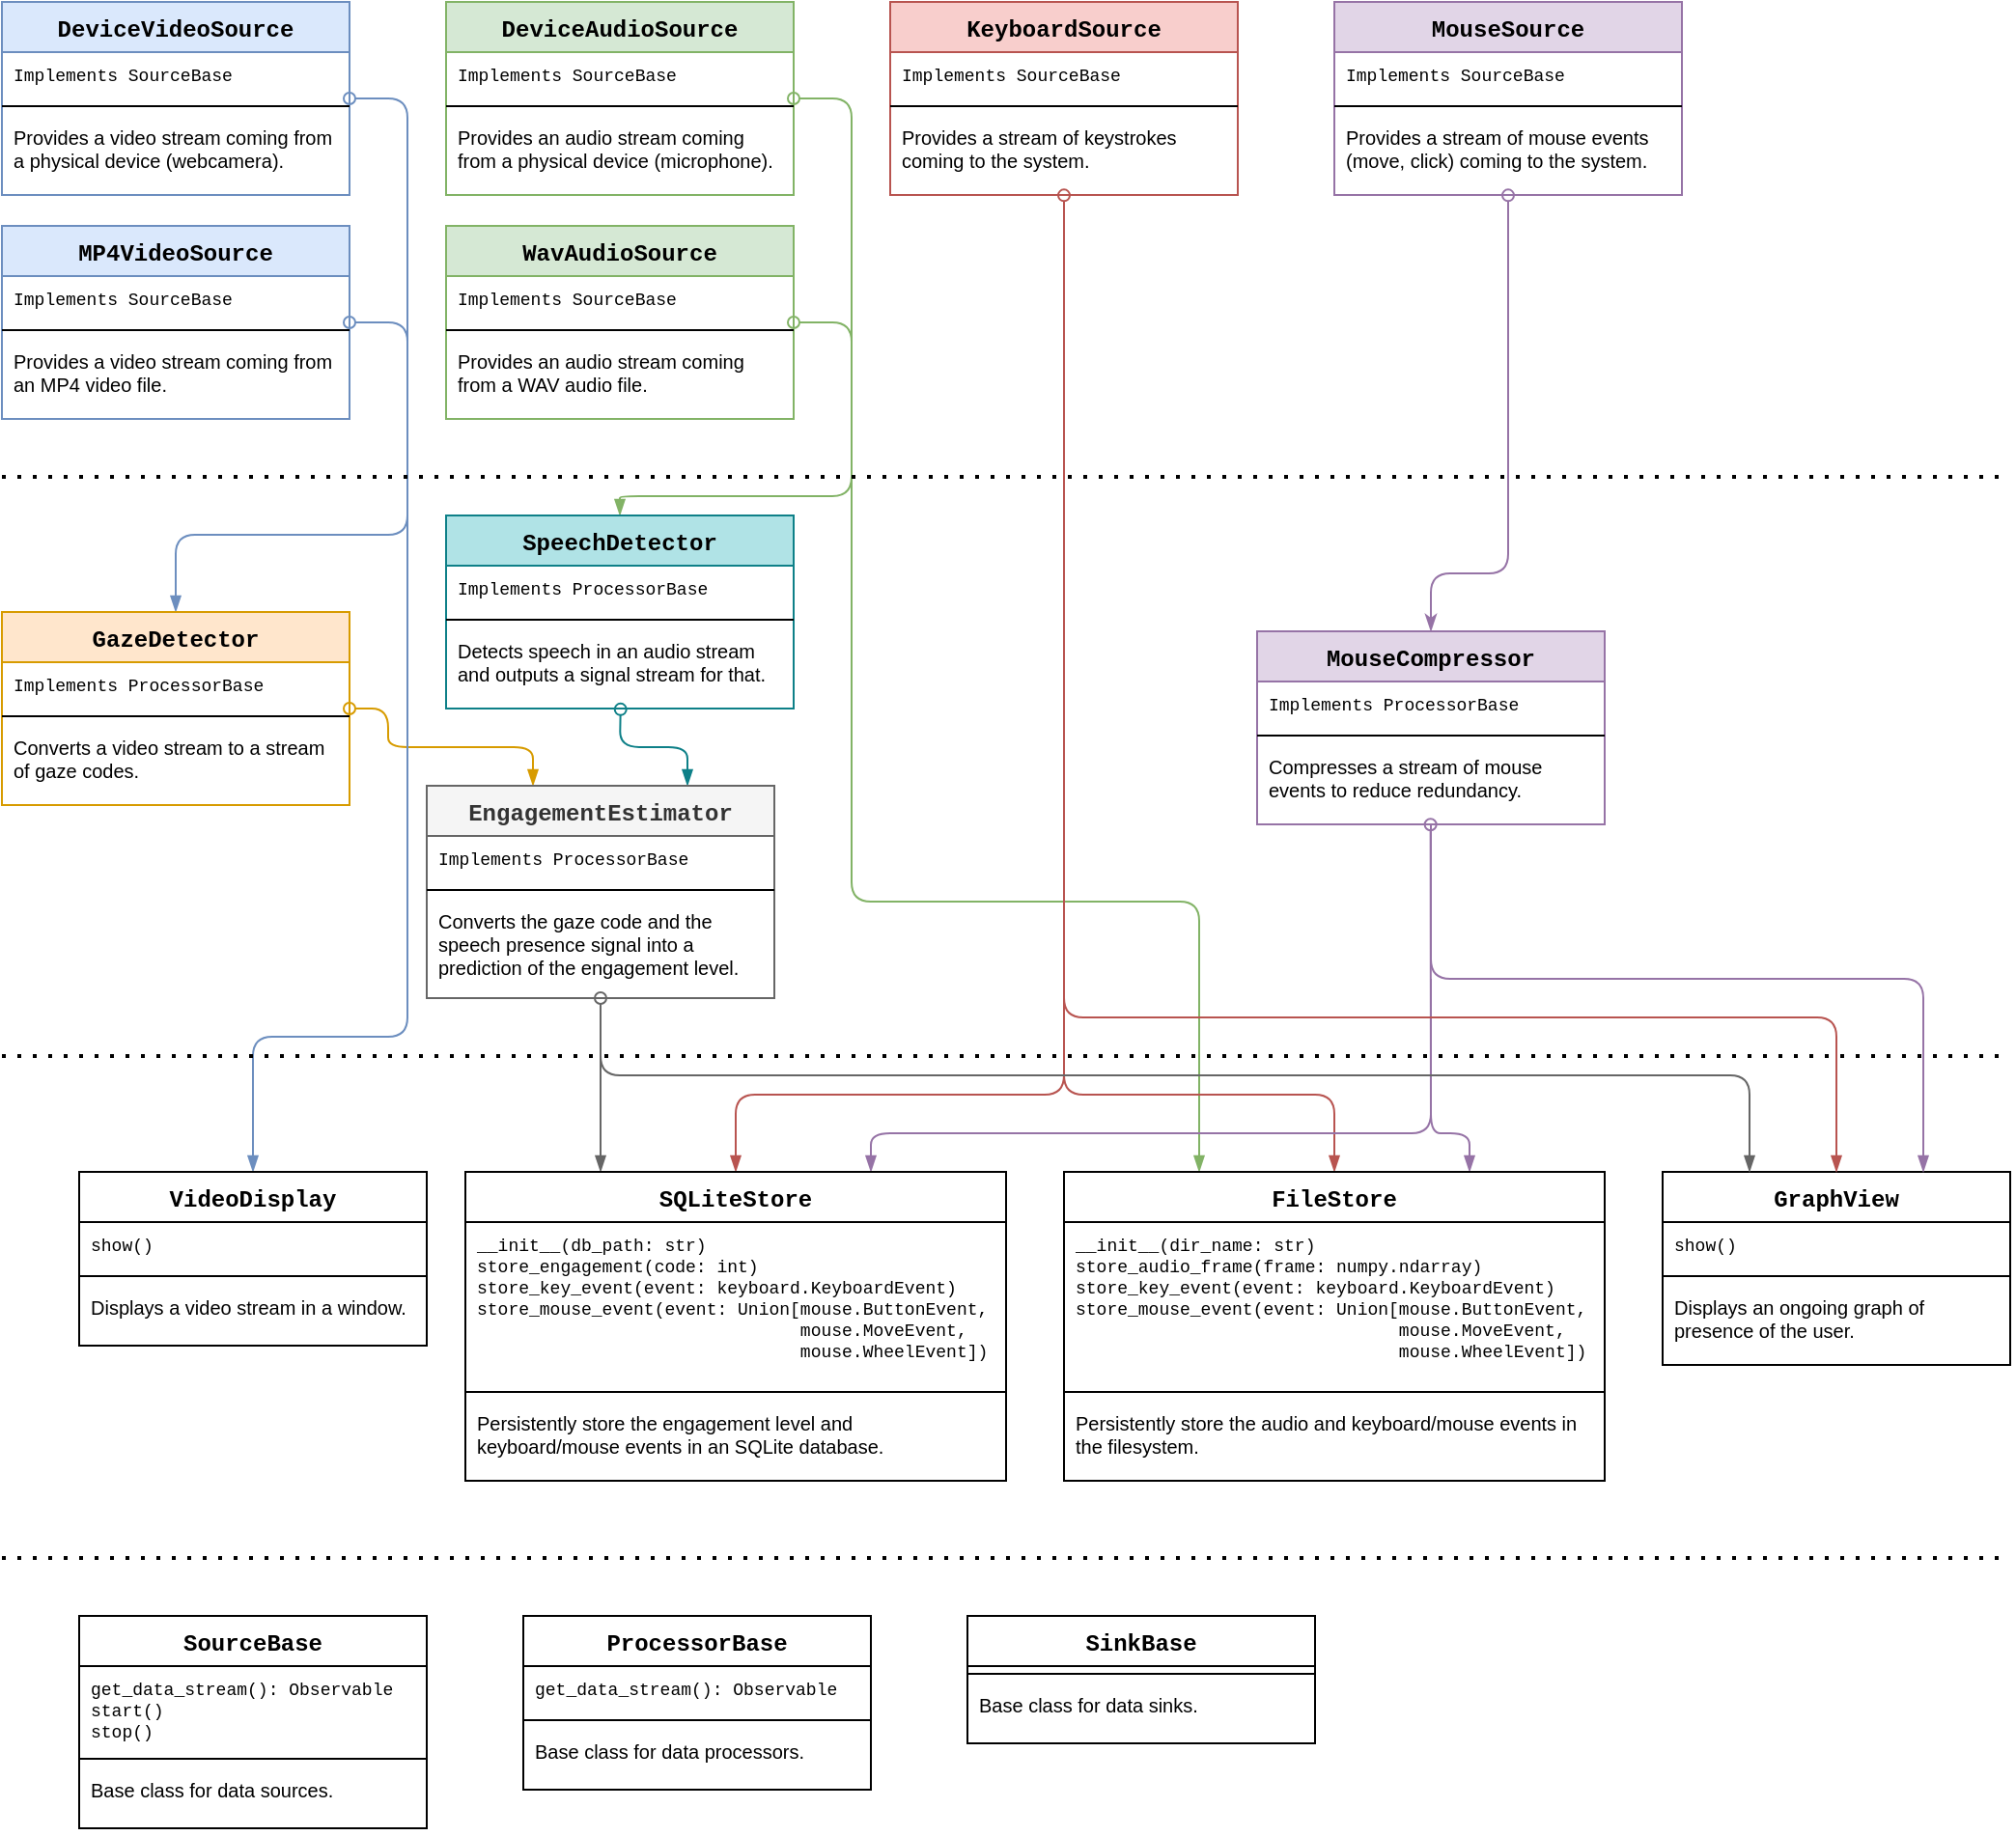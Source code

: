 <mxfile version="14.1.8" type="device"><diagram id="GwLXGC8y0suCLRL2Tsxe" name="Page-1"><mxGraphModel dx="1720" dy="1640" grid="1" gridSize="10" guides="1" tooltips="1" connect="1" arrows="1" fold="1" page="1" pageScale="1" pageWidth="850" pageHeight="1100" math="0" shadow="0"><root><mxCell id="0"/><mxCell id="1" parent="0"/><mxCell id="li71Y2zc_Ju30zPmYRTq-5" value="" style="endArrow=blockThin;html=1;entryX=0.75;entryY=0;entryDx=0;entryDy=0;exitX=0.502;exitY=1.01;exitDx=0;exitDy=0;exitPerimeter=0;startArrow=oval;startFill=0;endFill=1;fillColor=#b0e3e6;strokeColor=#0e8088;" parent="1" source="li71Y2zc_Ju30zPmYRTq-4" target="bJbKEsxam7l7x4MJbJFX-48" edge="1"><mxGeometry width="50" height="50" relative="1" as="geometry"><mxPoint x="460" y="350" as="sourcePoint"/><mxPoint x="510" y="300" as="targetPoint"/><Array as="points"><mxPoint x="280" y="340"/><mxPoint x="315" y="340"/></Array></mxGeometry></mxCell><mxCell id="3tRV0-J4O1jADncztoHO-8" value="" style="endArrow=oval;html=1;entryX=1;entryY=0.5;entryDx=0;entryDy=0;endFill=0;fillColor=#dae8fc;strokeColor=#6c8ebf;" parent="1" target="bJbKEsxam7l7x4MJbJFX-1" edge="1"><mxGeometry width="50" height="50" relative="1" as="geometry"><mxPoint x="170" y="190" as="sourcePoint"/><mxPoint x="140" y="30" as="targetPoint"/><Array as="points"><mxPoint x="170" y="4"/></Array></mxGeometry></mxCell><mxCell id="3tRV0-J4O1jADncztoHO-29" value="" style="endArrow=oval;html=1;endFill=0;entryX=0.499;entryY=1.003;entryDx=0;entryDy=0;exitX=0.75;exitY=0;exitDx=0;exitDy=0;startArrow=blockThin;startFill=1;fillColor=#e1d5e7;strokeColor=#9673a6;entryPerimeter=0;" parent="1" source="bJbKEsxam7l7x4MJbJFX-61" target="bJbKEsxam7l7x4MJbJFX-47" edge="1"><mxGeometry width="50" height="50" relative="1" as="geometry"><mxPoint x="605" y="570" as="sourcePoint"/><mxPoint x="670" y="350" as="targetPoint"/><Array as="points"><mxPoint x="720" y="540"/><mxPoint x="700" y="540"/></Array></mxGeometry></mxCell><mxCell id="3tRV0-J4O1jADncztoHO-23" value="" style="endArrow=blockThin;html=1;entryX=0.25;entryY=0;entryDx=0;entryDy=0;exitX=0.5;exitY=1;exitDx=0;exitDy=0;startArrow=oval;startFill=0;endFill=1;exitPerimeter=0;fillColor=#f5f5f5;strokeColor=#666666;" parent="1" source="bJbKEsxam7l7x4MJbJFX-51" target="bJbKEsxam7l7x4MJbJFX-56" edge="1"><mxGeometry width="50" height="50" relative="1" as="geometry"><mxPoint x="270" y="420" as="sourcePoint"/><mxPoint x="235" y="560.0" as="targetPoint"/><Array as="points"><mxPoint x="270" y="490"/></Array></mxGeometry></mxCell><mxCell id="3tRV0-J4O1jADncztoHO-11" value="" style="endArrow=oval;html=1;entryX=1;entryY=0.5;entryDx=0;entryDy=0;endFill=0;exitX=0.5;exitY=0;exitDx=0;exitDy=0;startArrow=blockThin;startFill=1;fillColor=#d5e8d4;strokeColor=#82b366;" parent="1" source="li71Y2zc_Ju30zPmYRTq-1" target="bJbKEsxam7l7x4MJbJFX-24" edge="1"><mxGeometry width="50" height="50" relative="1" as="geometry"><mxPoint x="305" y="360" as="sourcePoint"/><mxPoint x="340" y="30" as="targetPoint"/><Array as="points"><mxPoint x="280" y="210"/><mxPoint x="400" y="210"/><mxPoint x="400" y="4"/></Array></mxGeometry></mxCell><mxCell id="3tRV0-J4O1jADncztoHO-12" value="" style="endArrow=blockThin;html=1;exitX=1;exitY=0.5;exitDx=0;exitDy=0;startArrow=oval;startFill=0;entryX=0.25;entryY=0;entryDx=0;entryDy=0;endFill=1;fillColor=#d5e8d4;strokeColor=#82b366;" parent="1" source="bJbKEsxam7l7x4MJbJFX-28" target="bJbKEsxam7l7x4MJbJFX-61" edge="1"><mxGeometry width="50" height="50" relative="1" as="geometry"><mxPoint x="340" y="110" as="sourcePoint"/><mxPoint x="535" y="570" as="targetPoint"/><Array as="points"><mxPoint x="400" y="120"/><mxPoint x="400" y="420"/><mxPoint x="580" y="420"/></Array></mxGeometry></mxCell><mxCell id="3tRV0-J4O1jADncztoHO-13" value="" style="endArrow=oval;html=1;entryX=0.5;entryY=1.004;entryDx=0;entryDy=0;endFill=0;exitX=0.5;exitY=0;exitDx=0;exitDy=0;startArrow=blockThin;startFill=1;entryPerimeter=0;fillColor=#f8cecc;strokeColor=#b85450;" parent="1" source="bJbKEsxam7l7x4MJbJFX-61" target="bJbKEsxam7l7x4MJbJFX-35" edge="1"><mxGeometry width="50" height="50" relative="1" as="geometry"><mxPoint x="570" y="570" as="sourcePoint"/><mxPoint x="600" y="-140" as="targetPoint"/><Array as="points"><mxPoint x="650" y="520"/><mxPoint x="510" y="520"/><mxPoint x="510" y="90"/></Array></mxGeometry></mxCell><mxCell id="3tRV0-J4O1jADncztoHO-14" value="" style="endArrow=oval;html=1;entryX=0.5;entryY=1.004;entryDx=0;entryDy=0;endFill=0;exitX=0.5;exitY=0;exitDx=0;exitDy=0;startArrow=classicThin;startFill=1;entryPerimeter=0;fillColor=#e1d5e7;strokeColor=#9673a6;" parent="1" source="bJbKEsxam7l7x4MJbJFX-44" target="bJbKEsxam7l7x4MJbJFX-39" edge="1"><mxGeometry width="50" height="50" relative="1" as="geometry"><mxPoint x="670" y="290" as="sourcePoint"/><mxPoint x="800" y="-150.0" as="targetPoint"/><Array as="points"><mxPoint x="700" y="250"/><mxPoint x="740" y="250"/><mxPoint x="740" y="90"/></Array></mxGeometry></mxCell><mxCell id="3tRV0-J4O1jADncztoHO-17" value="" style="endArrow=blockThin;html=1;exitX=1;exitY=0.5;exitDx=0;exitDy=0;entryX=0.25;entryY=0;entryDx=0;entryDy=0;endFill=1;startArrow=oval;startFill=0;fillColor=#ffe6cc;strokeColor=#d79b00;" parent="1" source="bJbKEsxam7l7x4MJbJFX-40" edge="1"><mxGeometry width="50" height="50" relative="1" as="geometry"><mxPoint x="140" y="300" as="sourcePoint"/><mxPoint x="235" y="360" as="targetPoint"/><Array as="points"><mxPoint x="160" y="320"/><mxPoint x="160" y="340"/><mxPoint x="235" y="340"/></Array></mxGeometry></mxCell><mxCell id="3tRV0-J4O1jADncztoHO-10" value="" style="endArrow=blockThin;html=1;exitX=1;exitY=0.5;exitDx=0;exitDy=0;endFill=1;startArrow=oval;startFill=0;entryX=0.5;entryY=0;entryDx=0;entryDy=0;fillColor=#dae8fc;strokeColor=#6c8ebf;" parent="1" source="bJbKEsxam7l7x4MJbJFX-18" target="bJbKEsxam7l7x4MJbJFX-52" edge="1"><mxGeometry width="50" height="50" relative="1" as="geometry"><mxPoint x="140" y="110" as="sourcePoint"/><mxPoint x="70" y="560.0" as="targetPoint"/><Array as="points"><mxPoint x="170" y="120"/><mxPoint x="170" y="490"/><mxPoint x="90" y="490"/></Array></mxGeometry></mxCell><mxCell id="3tRV0-J4O1jADncztoHO-16" value="" style="endArrow=none;html=1;exitX=0.5;exitY=0;exitDx=0;exitDy=0;startArrow=blockThin;startFill=1;fillColor=#dae8fc;strokeColor=#6c8ebf;" parent="1" source="bJbKEsxam7l7x4MJbJFX-40" edge="1"><mxGeometry width="50" height="50" relative="1" as="geometry"><mxPoint x="70" y="270" as="sourcePoint"/><mxPoint x="170" y="190" as="targetPoint"/><Array as="points"><mxPoint x="50" y="230"/><mxPoint x="170" y="230"/></Array></mxGeometry></mxCell><mxCell id="3tRV0-J4O1jADncztoHO-18" value="" style="endArrow=none;dashed=1;html=1;dashPattern=1 3;strokeWidth=2;" parent="1" edge="1"><mxGeometry width="50" height="50" relative="1" as="geometry"><mxPoint x="-40" y="200" as="sourcePoint"/><mxPoint x="1000" y="200" as="targetPoint"/></mxGeometry></mxCell><mxCell id="3tRV0-J4O1jADncztoHO-22" value="" style="endArrow=none;dashed=1;html=1;dashPattern=1 3;strokeWidth=2;" parent="1" edge="1"><mxGeometry width="50" height="50" relative="1" as="geometry"><mxPoint x="-40" y="500" as="sourcePoint"/><mxPoint x="1000" y="500" as="targetPoint"/></mxGeometry></mxCell><mxCell id="3tRV0-J4O1jADncztoHO-25" value="" style="endArrow=none;html=1;exitX=0.5;exitY=0;exitDx=0;exitDy=0;startArrow=blockThin;startFill=1;fillColor=#f8cecc;strokeColor=#b85450;" parent="1" source="bJbKEsxam7l7x4MJbJFX-56" edge="1"><mxGeometry width="50" height="50" relative="1" as="geometry"><mxPoint x="270" y="560.0" as="sourcePoint"/><mxPoint x="510" y="400" as="targetPoint"/><Array as="points"><mxPoint x="340" y="520"/><mxPoint x="510" y="520"/></Array></mxGeometry></mxCell><mxCell id="3tRV0-J4O1jADncztoHO-26" value="" style="endArrow=none;html=1;exitX=0.75;exitY=0;exitDx=0;exitDy=0;startArrow=blockThin;startFill=1;fillColor=#e1d5e7;strokeColor=#9673a6;" parent="1" source="bJbKEsxam7l7x4MJbJFX-56" edge="1"><mxGeometry width="50" height="50" relative="1" as="geometry"><mxPoint x="305" y="560.0" as="sourcePoint"/><mxPoint x="700" y="460" as="targetPoint"/><Array as="points"><mxPoint x="410" y="540"/><mxPoint x="700" y="540"/></Array></mxGeometry></mxCell><mxCell id="bJbKEsxam7l7x4MJbJFX-1" value="DeviceVideoSource" style="swimlane;fontStyle=1;align=center;verticalAlign=top;childLayout=stackLayout;horizontal=1;startSize=26;horizontalStack=0;resizeParent=1;resizeParentMax=0;resizeLast=0;collapsible=1;marginBottom=0;fontFamily=Courier New;fillColor=#dae8fc;strokeColor=#6c8ebf;" parent="1" vertex="1"><mxGeometry x="-40" y="-46" width="180" height="100" as="geometry"><mxRectangle y="17" width="140" height="26" as="alternateBounds"/></mxGeometry></mxCell><mxCell id="bJbKEsxam7l7x4MJbJFX-2" value="Implements SourceBase" style="text;strokeColor=none;fillColor=none;align=left;verticalAlign=top;spacingLeft=4;spacingRight=4;overflow=hidden;rotatable=0;points=[[0,0.5],[1,0.5]];portConstraint=eastwest;fontFamily=Courier New;fontSize=9;" parent="bJbKEsxam7l7x4MJbJFX-1" vertex="1"><mxGeometry y="26" width="180" height="24" as="geometry"/></mxCell><mxCell id="bJbKEsxam7l7x4MJbJFX-3" value="" style="line;strokeWidth=1;fillColor=none;align=left;verticalAlign=middle;spacingTop=-1;spacingLeft=3;spacingRight=3;rotatable=0;labelPosition=right;points=[];portConstraint=eastwest;" parent="bJbKEsxam7l7x4MJbJFX-1" vertex="1"><mxGeometry y="50" width="180" height="8" as="geometry"/></mxCell><mxCell id="bJbKEsxam7l7x4MJbJFX-4" value="Provides a video stream coming from a physical device (webcamera)." style="text;strokeColor=none;fillColor=none;align=left;verticalAlign=top;spacingLeft=4;spacingRight=4;overflow=hidden;rotatable=0;points=[[0,0.5],[1,0.5]];portConstraint=eastwest;fontSize=10;whiteSpace=wrap;" parent="bJbKEsxam7l7x4MJbJFX-1" vertex="1"><mxGeometry y="58" width="180" height="42" as="geometry"/></mxCell><mxCell id="bJbKEsxam7l7x4MJbJFX-18" value="MP4VideoSource" style="swimlane;fontStyle=1;align=center;verticalAlign=top;childLayout=stackLayout;horizontal=1;startSize=26;horizontalStack=0;resizeParent=1;resizeParentMax=0;resizeLast=0;collapsible=1;marginBottom=0;fontFamily=Courier New;fillColor=#dae8fc;strokeColor=#6c8ebf;" parent="1" vertex="1"><mxGeometry x="-40" y="70" width="180" height="100" as="geometry"><mxRectangle y="17" width="140" height="26" as="alternateBounds"/></mxGeometry></mxCell><mxCell id="bJbKEsxam7l7x4MJbJFX-19" value="Implements SourceBase" style="text;strokeColor=none;fillColor=none;align=left;verticalAlign=top;spacingLeft=4;spacingRight=4;overflow=hidden;rotatable=0;points=[[0,0.5],[1,0.5]];portConstraint=eastwest;fontFamily=Courier New;fontSize=9;" parent="bJbKEsxam7l7x4MJbJFX-18" vertex="1"><mxGeometry y="26" width="180" height="24" as="geometry"/></mxCell><mxCell id="bJbKEsxam7l7x4MJbJFX-20" value="" style="line;strokeWidth=1;fillColor=none;align=left;verticalAlign=middle;spacingTop=-1;spacingLeft=3;spacingRight=3;rotatable=0;labelPosition=right;points=[];portConstraint=eastwest;" parent="bJbKEsxam7l7x4MJbJFX-18" vertex="1"><mxGeometry y="50" width="180" height="8" as="geometry"/></mxCell><mxCell id="bJbKEsxam7l7x4MJbJFX-21" value="Provides a video stream coming from an MP4 video file." style="text;strokeColor=none;fillColor=none;align=left;verticalAlign=top;spacingLeft=4;spacingRight=4;overflow=hidden;rotatable=0;points=[[0,0.5],[1,0.5]];portConstraint=eastwest;fontSize=10;whiteSpace=wrap;" parent="bJbKEsxam7l7x4MJbJFX-18" vertex="1"><mxGeometry y="58" width="180" height="42" as="geometry"/></mxCell><mxCell id="bJbKEsxam7l7x4MJbJFX-24" value="DeviceAudioSource" style="swimlane;fontStyle=1;align=center;verticalAlign=top;childLayout=stackLayout;horizontal=1;startSize=26;horizontalStack=0;resizeParent=1;resizeParentMax=0;resizeLast=0;collapsible=1;marginBottom=0;fontFamily=Courier New;fillColor=#d5e8d4;strokeColor=#82b366;" parent="1" vertex="1"><mxGeometry x="190" y="-46" width="180" height="100" as="geometry"><mxRectangle y="17" width="140" height="26" as="alternateBounds"/></mxGeometry></mxCell><mxCell id="bJbKEsxam7l7x4MJbJFX-25" value="Implements SourceBase" style="text;strokeColor=none;fillColor=none;align=left;verticalAlign=top;spacingLeft=4;spacingRight=4;overflow=hidden;rotatable=0;points=[[0,0.5],[1,0.5]];portConstraint=eastwest;fontFamily=Courier New;fontSize=9;" parent="bJbKEsxam7l7x4MJbJFX-24" vertex="1"><mxGeometry y="26" width="180" height="24" as="geometry"/></mxCell><mxCell id="bJbKEsxam7l7x4MJbJFX-26" value="" style="line;strokeWidth=1;fillColor=none;align=left;verticalAlign=middle;spacingTop=-1;spacingLeft=3;spacingRight=3;rotatable=0;labelPosition=right;points=[];portConstraint=eastwest;" parent="bJbKEsxam7l7x4MJbJFX-24" vertex="1"><mxGeometry y="50" width="180" height="8" as="geometry"/></mxCell><mxCell id="bJbKEsxam7l7x4MJbJFX-27" value="Provides an audio stream coming from a physical device (microphone)." style="text;strokeColor=none;fillColor=none;align=left;verticalAlign=top;spacingLeft=4;spacingRight=4;overflow=hidden;rotatable=0;points=[[0,0.5],[1,0.5]];portConstraint=eastwest;fontSize=10;whiteSpace=wrap;" parent="bJbKEsxam7l7x4MJbJFX-24" vertex="1"><mxGeometry y="58" width="180" height="42" as="geometry"/></mxCell><mxCell id="bJbKEsxam7l7x4MJbJFX-28" value="WavAudioSource" style="swimlane;fontStyle=1;align=center;verticalAlign=top;childLayout=stackLayout;horizontal=1;startSize=26;horizontalStack=0;resizeParent=1;resizeParentMax=0;resizeLast=0;collapsible=1;marginBottom=0;fontFamily=Courier New;fillColor=#d5e8d4;strokeColor=#82b366;" parent="1" vertex="1"><mxGeometry x="190" y="70" width="180" height="100" as="geometry"><mxRectangle y="17" width="140" height="26" as="alternateBounds"/></mxGeometry></mxCell><mxCell id="bJbKEsxam7l7x4MJbJFX-29" value="Implements SourceBase" style="text;strokeColor=none;fillColor=none;align=left;verticalAlign=top;spacingLeft=4;spacingRight=4;overflow=hidden;rotatable=0;points=[[0,0.5],[1,0.5]];portConstraint=eastwest;fontFamily=Courier New;fontSize=9;" parent="bJbKEsxam7l7x4MJbJFX-28" vertex="1"><mxGeometry y="26" width="180" height="24" as="geometry"/></mxCell><mxCell id="bJbKEsxam7l7x4MJbJFX-30" value="" style="line;strokeWidth=1;fillColor=none;align=left;verticalAlign=middle;spacingTop=-1;spacingLeft=3;spacingRight=3;rotatable=0;labelPosition=right;points=[];portConstraint=eastwest;" parent="bJbKEsxam7l7x4MJbJFX-28" vertex="1"><mxGeometry y="50" width="180" height="8" as="geometry"/></mxCell><mxCell id="bJbKEsxam7l7x4MJbJFX-31" value="Provides an audio stream coming from a WAV audio file." style="text;strokeColor=none;fillColor=none;align=left;verticalAlign=top;spacingLeft=4;spacingRight=4;overflow=hidden;rotatable=0;points=[[0,0.5],[1,0.5]];portConstraint=eastwest;fontSize=10;whiteSpace=wrap;" parent="bJbKEsxam7l7x4MJbJFX-28" vertex="1"><mxGeometry y="58" width="180" height="42" as="geometry"/></mxCell><mxCell id="bJbKEsxam7l7x4MJbJFX-32" value="KeyboardSource" style="swimlane;fontStyle=1;align=center;verticalAlign=top;childLayout=stackLayout;horizontal=1;startSize=26;horizontalStack=0;resizeParent=1;resizeParentMax=0;resizeLast=0;collapsible=1;marginBottom=0;fontFamily=Courier New;fillColor=#f8cecc;strokeColor=#b85450;" parent="1" vertex="1"><mxGeometry x="420" y="-46" width="180" height="100" as="geometry"><mxRectangle y="17" width="140" height="26" as="alternateBounds"/></mxGeometry></mxCell><mxCell id="bJbKEsxam7l7x4MJbJFX-33" value="Implements SourceBase" style="text;strokeColor=none;fillColor=none;align=left;verticalAlign=top;spacingLeft=4;spacingRight=4;overflow=hidden;rotatable=0;points=[[0,0.5],[1,0.5]];portConstraint=eastwest;fontFamily=Courier New;fontSize=9;" parent="bJbKEsxam7l7x4MJbJFX-32" vertex="1"><mxGeometry y="26" width="180" height="24" as="geometry"/></mxCell><mxCell id="bJbKEsxam7l7x4MJbJFX-34" value="" style="line;strokeWidth=1;fillColor=none;align=left;verticalAlign=middle;spacingTop=-1;spacingLeft=3;spacingRight=3;rotatable=0;labelPosition=right;points=[];portConstraint=eastwest;" parent="bJbKEsxam7l7x4MJbJFX-32" vertex="1"><mxGeometry y="50" width="180" height="8" as="geometry"/></mxCell><mxCell id="bJbKEsxam7l7x4MJbJFX-35" value="Provides a stream of keystrokes coming to the system." style="text;strokeColor=none;fillColor=none;align=left;verticalAlign=top;spacingLeft=4;spacingRight=4;overflow=hidden;rotatable=0;points=[[0,0.5],[1,0.5]];portConstraint=eastwest;fontSize=10;whiteSpace=wrap;" parent="bJbKEsxam7l7x4MJbJFX-32" vertex="1"><mxGeometry y="58" width="180" height="42" as="geometry"/></mxCell><mxCell id="bJbKEsxam7l7x4MJbJFX-36" value="MouseSource" style="swimlane;fontStyle=1;align=center;verticalAlign=top;childLayout=stackLayout;horizontal=1;startSize=26;horizontalStack=0;resizeParent=1;resizeParentMax=0;resizeLast=0;collapsible=1;marginBottom=0;fontFamily=Courier New;fillColor=#e1d5e7;strokeColor=#9673a6;" parent="1" vertex="1"><mxGeometry x="650" y="-46" width="180" height="100" as="geometry"><mxRectangle y="17" width="140" height="26" as="alternateBounds"/></mxGeometry></mxCell><mxCell id="bJbKEsxam7l7x4MJbJFX-37" value="Implements SourceBase" style="text;strokeColor=none;fillColor=none;align=left;verticalAlign=top;spacingLeft=4;spacingRight=4;overflow=hidden;rotatable=0;points=[[0,0.5],[1,0.5]];portConstraint=eastwest;fontFamily=Courier New;fontSize=9;" parent="bJbKEsxam7l7x4MJbJFX-36" vertex="1"><mxGeometry y="26" width="180" height="24" as="geometry"/></mxCell><mxCell id="bJbKEsxam7l7x4MJbJFX-38" value="" style="line;strokeWidth=1;fillColor=none;align=left;verticalAlign=middle;spacingTop=-1;spacingLeft=3;spacingRight=3;rotatable=0;labelPosition=right;points=[];portConstraint=eastwest;" parent="bJbKEsxam7l7x4MJbJFX-36" vertex="1"><mxGeometry y="50" width="180" height="8" as="geometry"/></mxCell><mxCell id="bJbKEsxam7l7x4MJbJFX-39" value="Provides a stream of mouse events (move, click) coming to the system." style="text;strokeColor=none;fillColor=none;align=left;verticalAlign=top;spacingLeft=4;spacingRight=4;overflow=hidden;rotatable=0;points=[[0,0.5],[1,0.5]];portConstraint=eastwest;fontSize=10;whiteSpace=wrap;" parent="bJbKEsxam7l7x4MJbJFX-36" vertex="1"><mxGeometry y="58" width="180" height="42" as="geometry"/></mxCell><mxCell id="bJbKEsxam7l7x4MJbJFX-40" value="GazeDetector" style="swimlane;fontStyle=1;align=center;verticalAlign=top;childLayout=stackLayout;horizontal=1;startSize=26;horizontalStack=0;resizeParent=1;resizeParentMax=0;resizeLast=0;collapsible=1;marginBottom=0;fontFamily=Courier New;fillColor=#ffe6cc;strokeColor=#d79b00;" parent="1" vertex="1"><mxGeometry x="-40" y="270" width="180" height="100" as="geometry"><mxRectangle y="17" width="140" height="26" as="alternateBounds"/></mxGeometry></mxCell><mxCell id="bJbKEsxam7l7x4MJbJFX-41" value="Implements ProcessorBase" style="text;strokeColor=none;fillColor=none;align=left;verticalAlign=top;spacingLeft=4;spacingRight=4;overflow=hidden;rotatable=0;points=[[0,0.5],[1,0.5]];portConstraint=eastwest;fontFamily=Courier New;fontSize=9;" parent="bJbKEsxam7l7x4MJbJFX-40" vertex="1"><mxGeometry y="26" width="180" height="24" as="geometry"/></mxCell><mxCell id="bJbKEsxam7l7x4MJbJFX-42" value="" style="line;strokeWidth=1;fillColor=none;align=left;verticalAlign=middle;spacingTop=-1;spacingLeft=3;spacingRight=3;rotatable=0;labelPosition=right;points=[];portConstraint=eastwest;" parent="bJbKEsxam7l7x4MJbJFX-40" vertex="1"><mxGeometry y="50" width="180" height="8" as="geometry"/></mxCell><mxCell id="bJbKEsxam7l7x4MJbJFX-43" value="Converts a video stream to a stream of gaze codes." style="text;strokeColor=none;fillColor=none;align=left;verticalAlign=top;spacingLeft=4;spacingRight=4;overflow=hidden;rotatable=0;points=[[0,0.5],[1,0.5]];portConstraint=eastwest;fontSize=10;whiteSpace=wrap;" parent="bJbKEsxam7l7x4MJbJFX-40" vertex="1"><mxGeometry y="58" width="180" height="42" as="geometry"/></mxCell><mxCell id="bJbKEsxam7l7x4MJbJFX-44" value="MouseCompressor" style="swimlane;fontStyle=1;align=center;verticalAlign=top;childLayout=stackLayout;horizontal=1;startSize=26;horizontalStack=0;resizeParent=1;resizeParentMax=0;resizeLast=0;collapsible=1;marginBottom=0;fontFamily=Courier New;fillColor=#e1d5e7;strokeColor=#9673a6;" parent="1" vertex="1"><mxGeometry x="610" y="280" width="180" height="100" as="geometry"><mxRectangle y="17" width="140" height="26" as="alternateBounds"/></mxGeometry></mxCell><mxCell id="bJbKEsxam7l7x4MJbJFX-45" value="Implements ProcessorBase" style="text;strokeColor=none;fillColor=none;align=left;verticalAlign=top;spacingLeft=4;spacingRight=4;overflow=hidden;rotatable=0;points=[[0,0.5],[1,0.5]];portConstraint=eastwest;fontFamily=Courier New;fontSize=9;" parent="bJbKEsxam7l7x4MJbJFX-44" vertex="1"><mxGeometry y="26" width="180" height="24" as="geometry"/></mxCell><mxCell id="bJbKEsxam7l7x4MJbJFX-46" value="" style="line;strokeWidth=1;fillColor=none;align=left;verticalAlign=middle;spacingTop=-1;spacingLeft=3;spacingRight=3;rotatable=0;labelPosition=right;points=[];portConstraint=eastwest;" parent="bJbKEsxam7l7x4MJbJFX-44" vertex="1"><mxGeometry y="50" width="180" height="8" as="geometry"/></mxCell><mxCell id="bJbKEsxam7l7x4MJbJFX-47" value="Compresses a stream of mouse events to reduce redundancy." style="text;strokeColor=none;fillColor=none;align=left;verticalAlign=top;spacingLeft=4;spacingRight=4;overflow=hidden;rotatable=0;points=[[0,0.5],[1,0.5]];portConstraint=eastwest;fontSize=10;whiteSpace=wrap;" parent="bJbKEsxam7l7x4MJbJFX-44" vertex="1"><mxGeometry y="58" width="180" height="42" as="geometry"/></mxCell><mxCell id="bJbKEsxam7l7x4MJbJFX-48" value="EngagementEstimator" style="swimlane;fontStyle=1;align=center;verticalAlign=top;childLayout=stackLayout;horizontal=1;startSize=26;horizontalStack=0;resizeParent=1;resizeParentMax=0;resizeLast=0;collapsible=1;marginBottom=0;fontFamily=Courier New;fillColor=#f5f5f5;strokeColor=#666666;fontColor=#333333;" parent="1" vertex="1"><mxGeometry x="180" y="360" width="180" height="110" as="geometry"><mxRectangle y="17" width="140" height="26" as="alternateBounds"/></mxGeometry></mxCell><mxCell id="bJbKEsxam7l7x4MJbJFX-49" value="Implements ProcessorBase" style="text;strokeColor=none;fillColor=none;align=left;verticalAlign=top;spacingLeft=4;spacingRight=4;overflow=hidden;rotatable=0;points=[[0,0.5],[1,0.5]];portConstraint=eastwest;fontFamily=Courier New;fontSize=9;" parent="bJbKEsxam7l7x4MJbJFX-48" vertex="1"><mxGeometry y="26" width="180" height="24" as="geometry"/></mxCell><mxCell id="bJbKEsxam7l7x4MJbJFX-50" value="" style="line;strokeWidth=1;fillColor=none;align=left;verticalAlign=middle;spacingTop=-1;spacingLeft=3;spacingRight=3;rotatable=0;labelPosition=right;points=[];portConstraint=eastwest;" parent="bJbKEsxam7l7x4MJbJFX-48" vertex="1"><mxGeometry y="50" width="180" height="8" as="geometry"/></mxCell><mxCell id="bJbKEsxam7l7x4MJbJFX-51" value="Converts the gaze code and the speech presence signal into a prediction of the engagement level." style="text;strokeColor=none;fillColor=none;align=left;verticalAlign=top;spacingLeft=4;spacingRight=4;overflow=hidden;rotatable=0;points=[[0,0.5],[1,0.5]];portConstraint=eastwest;fontSize=10;whiteSpace=wrap;" parent="bJbKEsxam7l7x4MJbJFX-48" vertex="1"><mxGeometry y="58" width="180" height="52" as="geometry"/></mxCell><mxCell id="bJbKEsxam7l7x4MJbJFX-52" value="VideoDisplay" style="swimlane;fontStyle=1;align=center;verticalAlign=top;childLayout=stackLayout;horizontal=1;startSize=26;horizontalStack=0;resizeParent=1;resizeParentMax=0;resizeLast=0;collapsible=1;marginBottom=0;fontFamily=Courier New;" parent="1" vertex="1"><mxGeometry y="560" width="180" height="90" as="geometry"><mxRectangle y="17" width="140" height="26" as="alternateBounds"/></mxGeometry></mxCell><mxCell id="bJbKEsxam7l7x4MJbJFX-53" value="show()" style="text;strokeColor=none;fillColor=none;align=left;verticalAlign=top;spacingLeft=4;spacingRight=4;overflow=hidden;rotatable=0;points=[[0,0.5],[1,0.5]];portConstraint=eastwest;fontFamily=Courier New;fontSize=9;" parent="bJbKEsxam7l7x4MJbJFX-52" vertex="1"><mxGeometry y="26" width="180" height="24" as="geometry"/></mxCell><mxCell id="bJbKEsxam7l7x4MJbJFX-54" value="" style="line;strokeWidth=1;fillColor=none;align=left;verticalAlign=middle;spacingTop=-1;spacingLeft=3;spacingRight=3;rotatable=0;labelPosition=right;points=[];portConstraint=eastwest;" parent="bJbKEsxam7l7x4MJbJFX-52" vertex="1"><mxGeometry y="50" width="180" height="8" as="geometry"/></mxCell><mxCell id="bJbKEsxam7l7x4MJbJFX-55" value="Displays a video stream in a window." style="text;strokeColor=none;fillColor=none;align=left;verticalAlign=top;spacingLeft=4;spacingRight=4;overflow=hidden;rotatable=0;points=[[0,0.5],[1,0.5]];portConstraint=eastwest;fontSize=10;whiteSpace=wrap;" parent="bJbKEsxam7l7x4MJbJFX-52" vertex="1"><mxGeometry y="58" width="180" height="32" as="geometry"/></mxCell><mxCell id="bJbKEsxam7l7x4MJbJFX-56" value="SQLiteStore" style="swimlane;fontStyle=1;align=center;verticalAlign=top;childLayout=stackLayout;horizontal=1;startSize=26;horizontalStack=0;resizeParent=1;resizeParentMax=0;resizeLast=0;collapsible=1;marginBottom=0;fontFamily=Courier New;" parent="1" vertex="1"><mxGeometry x="200" y="560" width="280" height="160" as="geometry"><mxRectangle x="200" y="560" width="140" height="26" as="alternateBounds"/></mxGeometry></mxCell><mxCell id="bJbKEsxam7l7x4MJbJFX-57" value="__init__(db_path: str)&#10;store_engagement(code: int)&#10;store_key_event(event: keyboard.KeyboardEvent)&#10;store_mouse_event(event: Union[mouse.ButtonEvent,&#10;                               mouse.MoveEvent,&#10;                               mouse.WheelEvent])" style="text;strokeColor=none;fillColor=none;align=left;verticalAlign=top;spacingLeft=4;spacingRight=4;overflow=hidden;rotatable=0;points=[[0,0.5],[1,0.5]];portConstraint=eastwest;fontFamily=Courier New;fontSize=9;" parent="bJbKEsxam7l7x4MJbJFX-56" vertex="1"><mxGeometry y="26" width="280" height="84" as="geometry"/></mxCell><mxCell id="bJbKEsxam7l7x4MJbJFX-58" value="" style="line;strokeWidth=1;fillColor=none;align=left;verticalAlign=middle;spacingTop=-1;spacingLeft=3;spacingRight=3;rotatable=0;labelPosition=right;points=[];portConstraint=eastwest;" parent="bJbKEsxam7l7x4MJbJFX-56" vertex="1"><mxGeometry y="110" width="280" height="8" as="geometry"/></mxCell><mxCell id="bJbKEsxam7l7x4MJbJFX-59" value="Persistently store the engagement level and keyboard/mouse events in an SQLite database." style="text;strokeColor=none;fillColor=none;align=left;verticalAlign=top;spacingLeft=4;spacingRight=4;overflow=hidden;rotatable=0;points=[[0,0.5],[1,0.5]];portConstraint=eastwest;fontSize=10;whiteSpace=wrap;" parent="bJbKEsxam7l7x4MJbJFX-56" vertex="1"><mxGeometry y="118" width="280" height="42" as="geometry"/></mxCell><mxCell id="bJbKEsxam7l7x4MJbJFX-61" value="FileStore" style="swimlane;fontStyle=1;align=center;verticalAlign=top;childLayout=stackLayout;horizontal=1;startSize=26;horizontalStack=0;resizeParent=1;resizeParentMax=0;resizeLast=0;collapsible=1;marginBottom=0;fontFamily=Courier New;" parent="1" vertex="1"><mxGeometry x="510" y="560" width="280" height="160" as="geometry"><mxRectangle x="200" y="560" width="140" height="26" as="alternateBounds"/></mxGeometry></mxCell><mxCell id="bJbKEsxam7l7x4MJbJFX-62" value="__init__(dir_name: str)&#10;store_audio_frame(frame: numpy.ndarray)&#10;store_key_event(event: keyboard.KeyboardEvent)&#10;store_mouse_event(event: Union[mouse.ButtonEvent,&#10;                               mouse.MoveEvent,&#10;                               mouse.WheelEvent])" style="text;strokeColor=none;fillColor=none;align=left;verticalAlign=top;spacingLeft=4;spacingRight=4;overflow=hidden;rotatable=0;points=[[0,0.5],[1,0.5]];portConstraint=eastwest;fontFamily=Courier New;fontSize=9;" parent="bJbKEsxam7l7x4MJbJFX-61" vertex="1"><mxGeometry y="26" width="280" height="84" as="geometry"/></mxCell><mxCell id="bJbKEsxam7l7x4MJbJFX-63" value="" style="line;strokeWidth=1;fillColor=none;align=left;verticalAlign=middle;spacingTop=-1;spacingLeft=3;spacingRight=3;rotatable=0;labelPosition=right;points=[];portConstraint=eastwest;" parent="bJbKEsxam7l7x4MJbJFX-61" vertex="1"><mxGeometry y="110" width="280" height="8" as="geometry"/></mxCell><mxCell id="bJbKEsxam7l7x4MJbJFX-64" value="Persistently store the audio and keyboard/mouse events in the filesystem." style="text;strokeColor=none;fillColor=none;align=left;verticalAlign=top;spacingLeft=4;spacingRight=4;overflow=hidden;rotatable=0;points=[[0,0.5],[1,0.5]];portConstraint=eastwest;fontSize=10;whiteSpace=wrap;" parent="bJbKEsxam7l7x4MJbJFX-61" vertex="1"><mxGeometry y="118" width="280" height="42" as="geometry"/></mxCell><mxCell id="ehpcorSOsYCwtgTUPsXi-1" value="" style="endArrow=none;dashed=1;html=1;dashPattern=1 3;strokeWidth=2;" parent="1" edge="1"><mxGeometry width="50" height="50" relative="1" as="geometry"><mxPoint x="-40" y="760" as="sourcePoint"/><mxPoint x="1000" y="760" as="targetPoint"/></mxGeometry></mxCell><mxCell id="ehpcorSOsYCwtgTUPsXi-2" value="SourceBase" style="swimlane;fontStyle=1;align=center;verticalAlign=top;childLayout=stackLayout;horizontal=1;startSize=26;horizontalStack=0;resizeParent=1;resizeParentMax=0;resizeLast=0;collapsible=1;marginBottom=0;fontFamily=Courier New;" parent="1" vertex="1"><mxGeometry y="790" width="180" height="110" as="geometry"><mxRectangle y="17" width="140" height="26" as="alternateBounds"/></mxGeometry></mxCell><mxCell id="ehpcorSOsYCwtgTUPsXi-3" value="get_data_stream(): Observable&#10;start()&#10;stop()" style="text;strokeColor=none;fillColor=none;align=left;verticalAlign=top;spacingLeft=4;spacingRight=4;overflow=hidden;rotatable=0;points=[[0,0.5],[1,0.5]];portConstraint=eastwest;fontFamily=Courier New;fontSize=9;" parent="ehpcorSOsYCwtgTUPsXi-2" vertex="1"><mxGeometry y="26" width="180" height="44" as="geometry"/></mxCell><mxCell id="ehpcorSOsYCwtgTUPsXi-4" value="" style="line;strokeWidth=1;fillColor=none;align=left;verticalAlign=middle;spacingTop=-1;spacingLeft=3;spacingRight=3;rotatable=0;labelPosition=right;points=[];portConstraint=eastwest;" parent="ehpcorSOsYCwtgTUPsXi-2" vertex="1"><mxGeometry y="70" width="180" height="8" as="geometry"/></mxCell><mxCell id="ehpcorSOsYCwtgTUPsXi-5" value="Base class for data sources." style="text;strokeColor=none;fillColor=none;align=left;verticalAlign=top;spacingLeft=4;spacingRight=4;overflow=hidden;rotatable=0;points=[[0,0.5],[1,0.5]];portConstraint=eastwest;fontSize=10;whiteSpace=wrap;" parent="ehpcorSOsYCwtgTUPsXi-2" vertex="1"><mxGeometry y="78" width="180" height="32" as="geometry"/></mxCell><mxCell id="ehpcorSOsYCwtgTUPsXi-6" value="ProcessorBase" style="swimlane;fontStyle=1;align=center;verticalAlign=top;childLayout=stackLayout;horizontal=1;startSize=26;horizontalStack=0;resizeParent=1;resizeParentMax=0;resizeLast=0;collapsible=1;marginBottom=0;fontFamily=Courier New;" parent="1" vertex="1"><mxGeometry x="230" y="790" width="180" height="90" as="geometry"><mxRectangle y="17" width="140" height="26" as="alternateBounds"/></mxGeometry></mxCell><mxCell id="ehpcorSOsYCwtgTUPsXi-7" value="get_data_stream(): Observable" style="text;strokeColor=none;fillColor=none;align=left;verticalAlign=top;spacingLeft=4;spacingRight=4;overflow=hidden;rotatable=0;points=[[0,0.5],[1,0.5]];portConstraint=eastwest;fontFamily=Courier New;fontSize=9;" parent="ehpcorSOsYCwtgTUPsXi-6" vertex="1"><mxGeometry y="26" width="180" height="24" as="geometry"/></mxCell><mxCell id="ehpcorSOsYCwtgTUPsXi-8" value="" style="line;strokeWidth=1;fillColor=none;align=left;verticalAlign=middle;spacingTop=-1;spacingLeft=3;spacingRight=3;rotatable=0;labelPosition=right;points=[];portConstraint=eastwest;" parent="ehpcorSOsYCwtgTUPsXi-6" vertex="1"><mxGeometry y="50" width="180" height="8" as="geometry"/></mxCell><mxCell id="ehpcorSOsYCwtgTUPsXi-9" value="Base class for data processors." style="text;strokeColor=none;fillColor=none;align=left;verticalAlign=top;spacingLeft=4;spacingRight=4;overflow=hidden;rotatable=0;points=[[0,0.5],[1,0.5]];portConstraint=eastwest;fontSize=10;whiteSpace=wrap;" parent="ehpcorSOsYCwtgTUPsXi-6" vertex="1"><mxGeometry y="58" width="180" height="32" as="geometry"/></mxCell><mxCell id="ehpcorSOsYCwtgTUPsXi-10" value="SinkBase" style="swimlane;fontStyle=1;align=center;verticalAlign=top;childLayout=stackLayout;horizontal=1;startSize=26;horizontalStack=0;resizeParent=1;resizeParentMax=0;resizeLast=0;collapsible=1;marginBottom=0;fontFamily=Courier New;" parent="1" vertex="1"><mxGeometry x="460" y="790" width="180" height="66" as="geometry"><mxRectangle y="17" width="140" height="26" as="alternateBounds"/></mxGeometry></mxCell><mxCell id="ehpcorSOsYCwtgTUPsXi-12" value="" style="line;strokeWidth=1;fillColor=none;align=left;verticalAlign=middle;spacingTop=-1;spacingLeft=3;spacingRight=3;rotatable=0;labelPosition=right;points=[];portConstraint=eastwest;" parent="ehpcorSOsYCwtgTUPsXi-10" vertex="1"><mxGeometry y="26" width="180" height="8" as="geometry"/></mxCell><mxCell id="ehpcorSOsYCwtgTUPsXi-13" value="Base class for data sinks." style="text;strokeColor=none;fillColor=none;align=left;verticalAlign=top;spacingLeft=4;spacingRight=4;overflow=hidden;rotatable=0;points=[[0,0.5],[1,0.5]];portConstraint=eastwest;fontSize=10;whiteSpace=wrap;" parent="ehpcorSOsYCwtgTUPsXi-10" vertex="1"><mxGeometry y="34" width="180" height="32" as="geometry"/></mxCell><mxCell id="li71Y2zc_Ju30zPmYRTq-1" value="SpeechDetector" style="swimlane;fontStyle=1;align=center;verticalAlign=top;childLayout=stackLayout;horizontal=1;startSize=26;horizontalStack=0;resizeParent=1;resizeParentMax=0;resizeLast=0;collapsible=1;marginBottom=0;fontFamily=Courier New;fillColor=#b0e3e6;strokeColor=#0e8088;" parent="1" vertex="1"><mxGeometry x="190" y="220" width="180" height="100" as="geometry"><mxRectangle y="17" width="140" height="26" as="alternateBounds"/></mxGeometry></mxCell><mxCell id="li71Y2zc_Ju30zPmYRTq-2" value="Implements ProcessorBase" style="text;strokeColor=none;fillColor=none;align=left;verticalAlign=top;spacingLeft=4;spacingRight=4;overflow=hidden;rotatable=0;points=[[0,0.5],[1,0.5]];portConstraint=eastwest;fontFamily=Courier New;fontSize=9;" parent="li71Y2zc_Ju30zPmYRTq-1" vertex="1"><mxGeometry y="26" width="180" height="24" as="geometry"/></mxCell><mxCell id="li71Y2zc_Ju30zPmYRTq-3" value="" style="line;strokeWidth=1;fillColor=none;align=left;verticalAlign=middle;spacingTop=-1;spacingLeft=3;spacingRight=3;rotatable=0;labelPosition=right;points=[];portConstraint=eastwest;" parent="li71Y2zc_Ju30zPmYRTq-1" vertex="1"><mxGeometry y="50" width="180" height="8" as="geometry"/></mxCell><mxCell id="li71Y2zc_Ju30zPmYRTq-4" value="Detects speech in an audio stream and outputs a signal stream for that." style="text;strokeColor=none;fillColor=none;align=left;verticalAlign=top;spacingLeft=4;spacingRight=4;overflow=hidden;rotatable=0;points=[[0,0.5],[1,0.5]];portConstraint=eastwest;fontSize=10;whiteSpace=wrap;" parent="li71Y2zc_Ju30zPmYRTq-1" vertex="1"><mxGeometry y="58" width="180" height="42" as="geometry"/></mxCell><mxCell id="inHfUiI-6OrAccQBf--o-1" value="GraphView" style="swimlane;fontStyle=1;align=center;verticalAlign=top;childLayout=stackLayout;horizontal=1;startSize=26;horizontalStack=0;resizeParent=1;resizeParentMax=0;resizeLast=0;collapsible=1;marginBottom=0;fontFamily=Courier New;" parent="1" vertex="1"><mxGeometry x="820" y="560" width="180" height="100" as="geometry"><mxRectangle y="17" width="140" height="26" as="alternateBounds"/></mxGeometry></mxCell><mxCell id="inHfUiI-6OrAccQBf--o-2" value="show()" style="text;strokeColor=none;fillColor=none;align=left;verticalAlign=top;spacingLeft=4;spacingRight=4;overflow=hidden;rotatable=0;points=[[0,0.5],[1,0.5]];portConstraint=eastwest;fontFamily=Courier New;fontSize=9;" parent="inHfUiI-6OrAccQBf--o-1" vertex="1"><mxGeometry y="26" width="180" height="24" as="geometry"/></mxCell><mxCell id="inHfUiI-6OrAccQBf--o-3" value="" style="line;strokeWidth=1;fillColor=none;align=left;verticalAlign=middle;spacingTop=-1;spacingLeft=3;spacingRight=3;rotatable=0;labelPosition=right;points=[];portConstraint=eastwest;" parent="inHfUiI-6OrAccQBf--o-1" vertex="1"><mxGeometry y="50" width="180" height="8" as="geometry"/></mxCell><mxCell id="inHfUiI-6OrAccQBf--o-4" value="Displays an ongoing graph of presence of the user." style="text;strokeColor=none;fillColor=none;align=left;verticalAlign=top;spacingLeft=4;spacingRight=4;overflow=hidden;rotatable=0;points=[[0,0.5],[1,0.5]];portConstraint=eastwest;fontSize=10;whiteSpace=wrap;" parent="inHfUiI-6OrAccQBf--o-1" vertex="1"><mxGeometry y="58" width="180" height="42" as="geometry"/></mxCell><mxCell id="inHfUiI-6OrAccQBf--o-5" value="" style="endArrow=blockThin;html=1;endFill=1;fillColor=#f5f5f5;strokeColor=#666666;entryX=0.25;entryY=0;entryDx=0;entryDy=0;" parent="1" target="inHfUiI-6OrAccQBf--o-1" edge="1"><mxGeometry width="50" height="50" relative="1" as="geometry"><mxPoint x="270" y="490" as="sourcePoint"/><mxPoint x="490" y="390" as="targetPoint"/><Array as="points"><mxPoint x="270" y="510"/><mxPoint x="865" y="510"/></Array></mxGeometry></mxCell><mxCell id="yetMw6AZn75MtZrdUEgW-1" value="" style="endArrow=none;html=1;exitX=0.5;exitY=0;exitDx=0;exitDy=0;startArrow=blockThin;startFill=1;fillColor=#f8cecc;strokeColor=#b85450;" edge="1" parent="1" source="inHfUiI-6OrAccQBf--o-1"><mxGeometry width="50" height="50" relative="1" as="geometry"><mxPoint x="340" y="520" as="sourcePoint"/><mxPoint x="510" y="360" as="targetPoint"/><Array as="points"><mxPoint x="910" y="480"/><mxPoint x="510" y="480"/></Array></mxGeometry></mxCell><mxCell id="yetMw6AZn75MtZrdUEgW-2" value="" style="endArrow=none;html=1;exitX=0.75;exitY=0;exitDx=0;exitDy=0;startArrow=blockThin;startFill=1;fillColor=#e1d5e7;strokeColor=#9673a6;" edge="1" parent="1" source="inHfUiI-6OrAccQBf--o-1"><mxGeometry width="50" height="50" relative="1" as="geometry"><mxPoint x="410" y="480" as="sourcePoint"/><mxPoint x="700" y="380" as="targetPoint"/><Array as="points"><mxPoint x="955" y="460"/><mxPoint x="700" y="460"/></Array></mxGeometry></mxCell></root></mxGraphModel></diagram></mxfile>